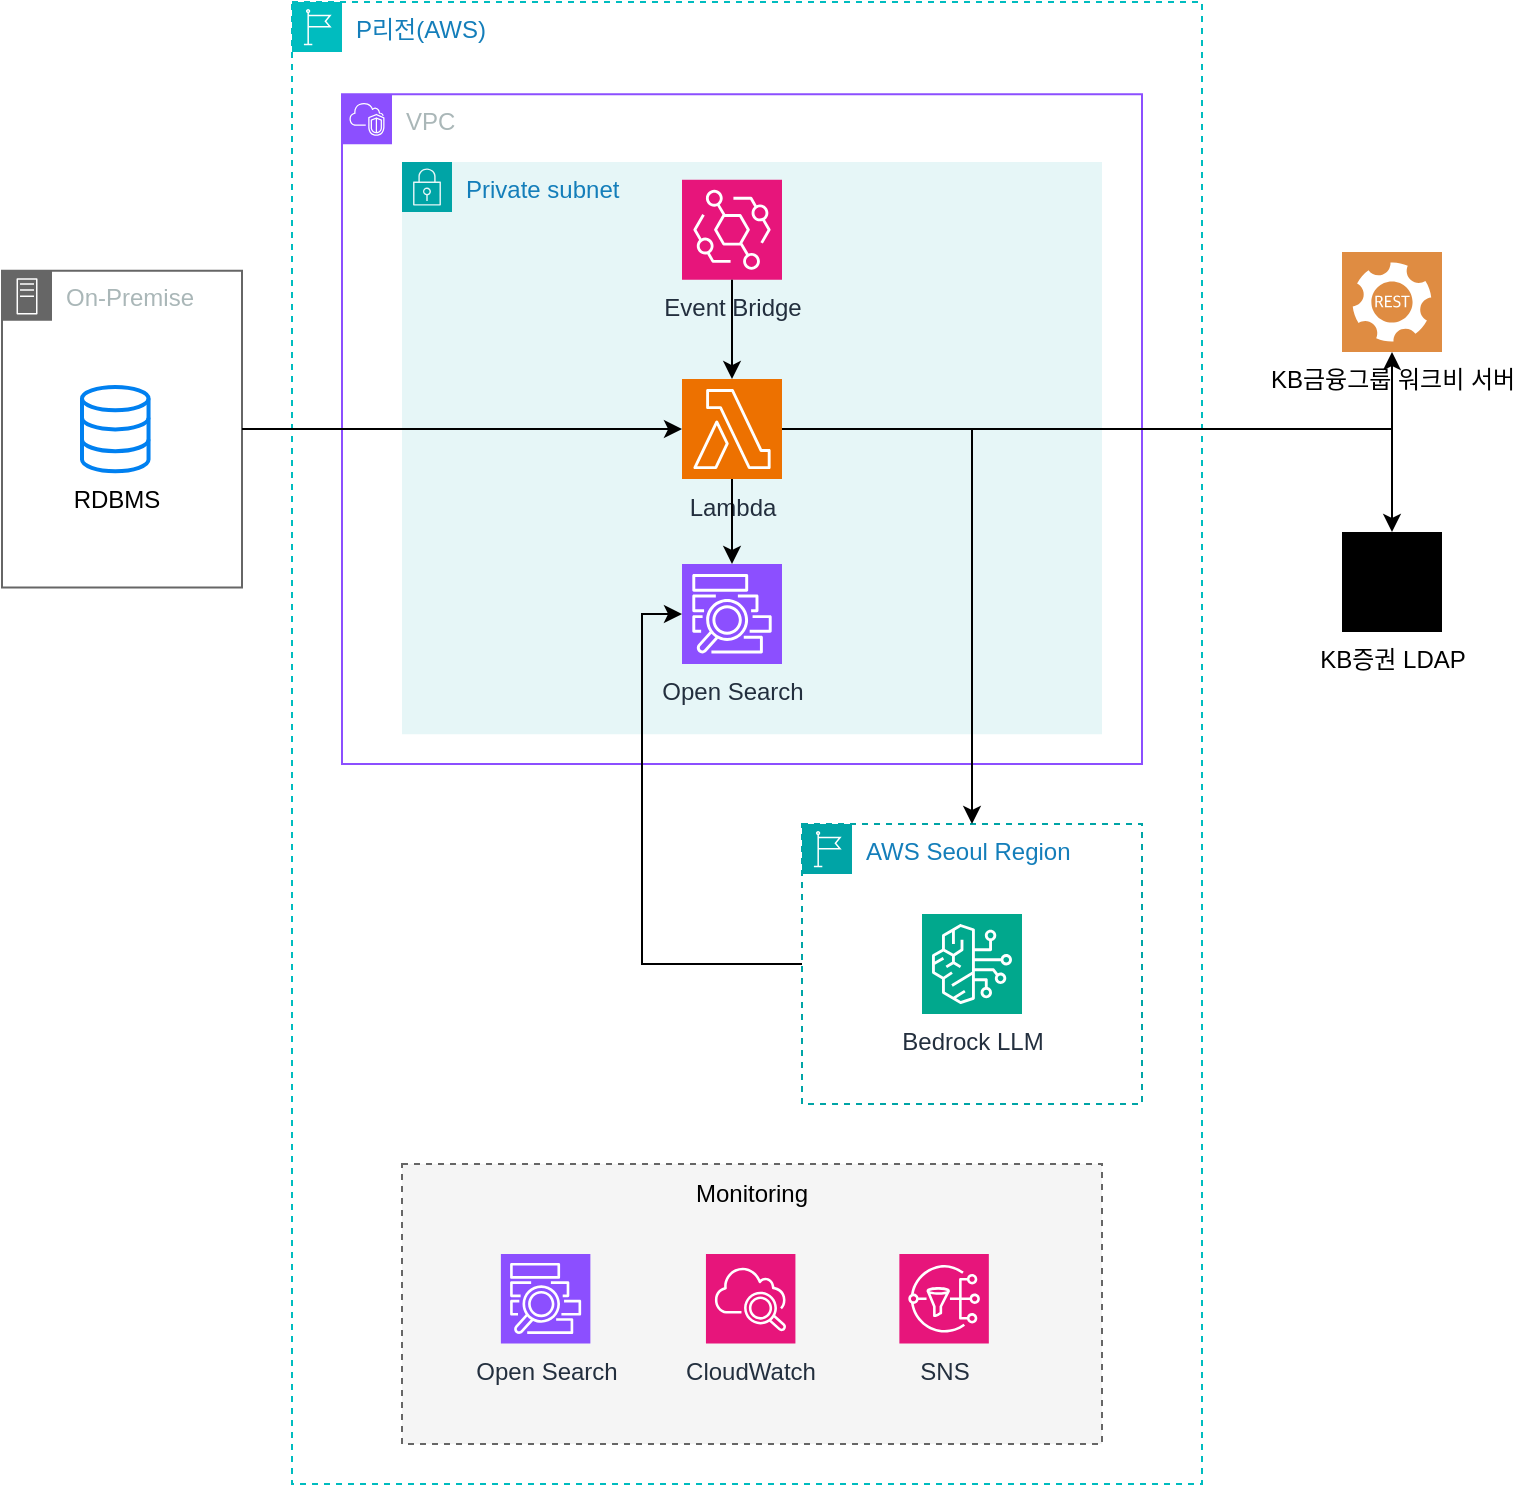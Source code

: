 <mxfile version="26.2.9">
  <diagram name="페이지-1" id="QL2JWf4hhfgYW5G41QL6">
    <mxGraphModel dx="1457" dy="808" grid="1" gridSize="10" guides="1" tooltips="1" connect="1" arrows="1" fold="1" page="1" pageScale="1" pageWidth="1169" pageHeight="827" math="0" shadow="0">
      <root>
        <mxCell id="0" />
        <mxCell id="1" parent="0" />
        <mxCell id="2aZEqWDv9AJl6gd2QVH_-1" value="VPC" style="points=[[0,0],[0.25,0],[0.5,0],[0.75,0],[1,0],[1,0.25],[1,0.5],[1,0.75],[1,1],[0.75,1],[0.5,1],[0.25,1],[0,1],[0,0.75],[0,0.5],[0,0.25]];outlineConnect=0;gradientColor=none;html=1;whiteSpace=wrap;fontSize=12;fontStyle=0;container=1;pointerEvents=0;collapsible=0;recursiveResize=0;shape=mxgraph.aws4.group;grIcon=mxgraph.aws4.group_vpc2;strokeColor=#8C4FFF;fillColor=none;verticalAlign=top;align=left;spacingLeft=30;fontColor=#AAB7B8;dashed=0;" vertex="1" parent="1">
          <mxGeometry x="370" y="145.1" width="400" height="334.9" as="geometry" />
        </mxCell>
        <mxCell id="2aZEqWDv9AJl6gd2QVH_-62" value="Private subnet" style="points=[[0,0],[0.25,0],[0.5,0],[0.75,0],[1,0],[1,0.25],[1,0.5],[1,0.75],[1,1],[0.75,1],[0.5,1],[0.25,1],[0,1],[0,0.75],[0,0.5],[0,0.25]];outlineConnect=0;gradientColor=none;html=1;whiteSpace=wrap;fontSize=12;fontStyle=0;container=0;pointerEvents=0;collapsible=0;recursiveResize=0;shape=mxgraph.aws4.group;grIcon=mxgraph.aws4.group_security_group;grStroke=0;strokeColor=#00A4A6;fillColor=#E6F6F7;verticalAlign=top;align=left;spacingLeft=30;fontColor=#147EBA;dashed=0;" vertex="1" parent="2aZEqWDv9AJl6gd2QVH_-1">
          <mxGeometry x="30" y="33.9" width="350" height="286.1" as="geometry" />
        </mxCell>
        <mxCell id="2aZEqWDv9AJl6gd2QVH_-70" value="Open Search" style="sketch=0;points=[[0,0,0],[0.25,0,0],[0.5,0,0],[0.75,0,0],[1,0,0],[0,1,0],[0.25,1,0],[0.5,1,0],[0.75,1,0],[1,1,0],[0,0.25,0],[0,0.5,0],[0,0.75,0],[1,0.25,0],[1,0.5,0],[1,0.75,0]];outlineConnect=0;fontColor=#232F3E;fillColor=#8C4FFF;strokeColor=#ffffff;dashed=0;verticalLabelPosition=bottom;verticalAlign=top;align=center;html=1;fontSize=12;fontStyle=0;aspect=fixed;shape=mxgraph.aws4.resourceIcon;resIcon=mxgraph.aws4.elasticsearch_service;direction=south;" vertex="1" parent="2aZEqWDv9AJl6gd2QVH_-1">
          <mxGeometry x="170" y="234.9" width="50" height="50" as="geometry" />
        </mxCell>
        <mxCell id="2aZEqWDv9AJl6gd2QVH_-71" value="Lambda" style="sketch=0;points=[[0,0,0],[0.25,0,0],[0.5,0,0],[0.75,0,0],[1,0,0],[0,1,0],[0.25,1,0],[0.5,1,0],[0.75,1,0],[1,1,0],[0,0.25,0],[0,0.5,0],[0,0.75,0],[1,0.25,0],[1,0.5,0],[1,0.75,0]];outlineConnect=0;fontColor=#232F3E;fillColor=#ED7100;strokeColor=#ffffff;dashed=0;verticalLabelPosition=bottom;verticalAlign=top;align=center;html=1;fontSize=12;fontStyle=0;aspect=fixed;shape=mxgraph.aws4.resourceIcon;resIcon=mxgraph.aws4.lambda;" vertex="1" parent="2aZEqWDv9AJl6gd2QVH_-1">
          <mxGeometry x="170" y="142.45" width="50" height="50" as="geometry" />
        </mxCell>
        <mxCell id="2aZEqWDv9AJl6gd2QVH_-107" style="edgeStyle=orthogonalEdgeStyle;rounded=0;orthogonalLoop=1;jettySize=auto;html=1;entryX=0;entryY=0.5;entryDx=0;entryDy=0;entryPerimeter=0;" edge="1" parent="2aZEqWDv9AJl6gd2QVH_-1" source="2aZEqWDv9AJl6gd2QVH_-71" target="2aZEqWDv9AJl6gd2QVH_-70">
          <mxGeometry relative="1" as="geometry" />
        </mxCell>
        <mxCell id="2aZEqWDv9AJl6gd2QVH_-61" value="P리전(AWS)" style="points=[[0,0],[0.25,0],[0.5,0],[0.75,0],[1,0],[1,0.25],[1,0.5],[1,0.75],[1,1],[0.75,1],[0.5,1],[0.25,1],[0,1],[0,0.75],[0,0.5],[0,0.25]];outlineConnect=0;gradientColor=none;html=1;whiteSpace=wrap;fontSize=12;fontStyle=0;container=0;pointerEvents=0;collapsible=0;recursiveResize=0;shape=mxgraph.aws4.group;grIcon=mxgraph.aws4.group_region;strokeColor=#00BCBF;fillColor=none;verticalAlign=top;align=left;spacingLeft=30;fontColor=#147EBA;dashed=1;" vertex="1" parent="1">
          <mxGeometry x="345" y="99" width="455" height="741" as="geometry" />
        </mxCell>
        <mxCell id="2aZEqWDv9AJl6gd2QVH_-68" value="" style="group" vertex="1" connectable="0" parent="1">
          <mxGeometry x="200" y="233.39" width="120" height="158.32" as="geometry" />
        </mxCell>
        <mxCell id="2aZEqWDv9AJl6gd2QVH_-64" value="RDBMS" style="html=1;verticalLabelPosition=bottom;align=center;labelBackgroundColor=#ffffff;verticalAlign=top;strokeWidth=2;strokeColor=#0080F0;shadow=0;dashed=0;shape=mxgraph.ios7.icons.data;aspect=fixed;" vertex="1" parent="2aZEqWDv9AJl6gd2QVH_-68">
          <mxGeometry x="40.0" y="58.107" width="33.272" height="42.105" as="geometry" />
        </mxCell>
        <mxCell id="2aZEqWDv9AJl6gd2QVH_-66" value="On-Premise" style="sketch=0;outlineConnect=0;gradientColor=none;html=1;whiteSpace=wrap;fontSize=12;fontStyle=0;shape=mxgraph.aws4.group;grIcon=mxgraph.aws4.group_on_premise;strokeColor=#666666;fillColor=none;verticalAlign=top;align=left;spacingLeft=30;fontColor=#AAB7B8;dashed=0;" vertex="1" parent="2aZEqWDv9AJl6gd2QVH_-68">
          <mxGeometry width="120" height="158.32" as="geometry" />
        </mxCell>
        <mxCell id="2aZEqWDv9AJl6gd2QVH_-84" value="AWS Seoul Region" style="points=[[0,0],[0.25,0],[0.5,0],[0.75,0],[1,0],[1,0.25],[1,0.5],[1,0.75],[1,1],[0.75,1],[0.5,1],[0.25,1],[0,1],[0,0.75],[0,0.5],[0,0.25]];outlineConnect=0;gradientColor=none;html=1;whiteSpace=wrap;fontSize=12;fontStyle=0;container=1;pointerEvents=0;collapsible=0;recursiveResize=0;shape=mxgraph.aws4.group;grIcon=mxgraph.aws4.group_region;strokeColor=#00A4A6;fillColor=none;verticalAlign=top;align=left;spacingLeft=30;fontColor=#147EBA;dashed=1;" vertex="1" parent="1">
          <mxGeometry x="600" y="510" width="170" height="140" as="geometry" />
        </mxCell>
        <mxCell id="2aZEqWDv9AJl6gd2QVH_-85" value="Bedrock LLM" style="sketch=0;points=[[0,0,0],[0.25,0,0],[0.5,0,0],[0.75,0,0],[1,0,0],[0,1,0],[0.25,1,0],[0.5,1,0],[0.75,1,0],[1,1,0],[0,0.25,0],[0,0.5,0],[0,0.75,0],[1,0.25,0],[1,0.5,0],[1,0.75,0]];outlineConnect=0;fontColor=#232F3E;fillColor=#01A88D;strokeColor=#ffffff;dashed=0;verticalLabelPosition=bottom;verticalAlign=top;align=center;html=1;fontSize=12;fontStyle=0;aspect=fixed;shape=mxgraph.aws4.resourceIcon;resIcon=mxgraph.aws4.bedrock;" vertex="1" parent="2aZEqWDv9AJl6gd2QVH_-84">
          <mxGeometry x="60" y="45" width="50" height="50" as="geometry" />
        </mxCell>
        <mxCell id="2aZEqWDv9AJl6gd2QVH_-93" value="" style="group" vertex="1" connectable="0" parent="1">
          <mxGeometry x="400" y="680" width="350" height="140" as="geometry" />
        </mxCell>
        <mxCell id="2aZEqWDv9AJl6gd2QVH_-89" value="" style="rounded=0;whiteSpace=wrap;html=1;fillColor=#f5f5f5;dashed=1;fontColor=#333333;strokeColor=#666666;" vertex="1" parent="2aZEqWDv9AJl6gd2QVH_-93">
          <mxGeometry width="350.0" height="140" as="geometry" />
        </mxCell>
        <mxCell id="2aZEqWDv9AJl6gd2QVH_-90" value="Monitoring" style="text;html=1;align=center;verticalAlign=middle;whiteSpace=wrap;rounded=0;" vertex="1" parent="2aZEqWDv9AJl6gd2QVH_-93">
          <mxGeometry x="127.915" width="94.17" height="30" as="geometry" />
        </mxCell>
        <mxCell id="2aZEqWDv9AJl6gd2QVH_-91" value="Open Search" style="sketch=0;points=[[0,0,0],[0.25,0,0],[0.5,0,0],[0.75,0,0],[1,0,0],[0,1,0],[0.25,1,0],[0.5,1,0],[0.75,1,0],[1,1,0],[0,0.25,0],[0,0.5,0],[0,0.75,0],[1,0.25,0],[1,0.5,0],[1,0.75,0]];outlineConnect=0;fontColor=#232F3E;fillColor=#8C4FFF;strokeColor=#ffffff;dashed=0;verticalLabelPosition=bottom;verticalAlign=top;align=center;html=1;fontSize=12;fontStyle=0;aspect=fixed;shape=mxgraph.aws4.resourceIcon;resIcon=mxgraph.aws4.elasticsearch_service;direction=south;" vertex="1" parent="2aZEqWDv9AJl6gd2QVH_-93">
          <mxGeometry x="49.439" y="45" width="44.737" height="44.737" as="geometry" />
        </mxCell>
        <mxCell id="2aZEqWDv9AJl6gd2QVH_-92" value="CloudWatch" style="sketch=0;points=[[0,0,0],[0.25,0,0],[0.5,0,0],[0.75,0,0],[1,0,0],[0,1,0],[0.25,1,0],[0.5,1,0],[0.75,1,0],[1,1,0],[0,0.25,0],[0,0.5,0],[0,0.75,0],[1,0.25,0],[1,0.5,0],[1,0.75,0]];points=[[0,0,0],[0.25,0,0],[0.5,0,0],[0.75,0,0],[1,0,0],[0,1,0],[0.25,1,0],[0.5,1,0],[0.75,1,0],[1,1,0],[0,0.25,0],[0,0.5,0],[0,0.75,0],[1,0.25,0],[1,0.5,0],[1,0.75,0]];outlineConnect=0;fontColor=#232F3E;fillColor=#E7157B;strokeColor=#ffffff;dashed=0;verticalLabelPosition=bottom;verticalAlign=top;align=center;html=1;fontSize=12;fontStyle=0;aspect=fixed;shape=mxgraph.aws4.resourceIcon;resIcon=mxgraph.aws4.cloudwatch_2;" vertex="1" parent="2aZEqWDv9AJl6gd2QVH_-93">
          <mxGeometry x="151.975" y="45" width="44.737" height="44.737" as="geometry" />
        </mxCell>
        <mxCell id="2aZEqWDv9AJl6gd2QVH_-99" value="SNS" style="sketch=0;points=[[0,0,0],[0.25,0,0],[0.5,0,0],[0.75,0,0],[1,0,0],[0,1,0],[0.25,1,0],[0.5,1,0],[0.75,1,0],[1,1,0],[0,0.25,0],[0,0.5,0],[0,0.75,0],[1,0.25,0],[1,0.5,0],[1,0.75,0]];outlineConnect=0;fontColor=#232F3E;fillColor=#E7157B;strokeColor=#ffffff;dashed=0;verticalLabelPosition=bottom;verticalAlign=top;align=center;html=1;fontSize=12;fontStyle=0;aspect=fixed;shape=mxgraph.aws4.resourceIcon;resIcon=mxgraph.aws4.sns;" vertex="1" parent="2aZEqWDv9AJl6gd2QVH_-93">
          <mxGeometry x="248.684" y="45" width="44.737" height="44.737" as="geometry" />
        </mxCell>
        <mxCell id="2aZEqWDv9AJl6gd2QVH_-96" value="Event Bridge" style="sketch=0;points=[[0,0,0],[0.25,0,0],[0.5,0,0],[0.75,0,0],[1,0,0],[0,1,0],[0.25,1,0],[0.5,1,0],[0.75,1,0],[1,1,0],[0,0.25,0],[0,0.5,0],[0,0.75,0],[1,0.25,0],[1,0.5,0],[1,0.75,0]];outlineConnect=0;fontColor=#232F3E;fillColor=#E7157B;strokeColor=#ffffff;dashed=0;verticalLabelPosition=bottom;verticalAlign=top;align=center;html=1;fontSize=12;fontStyle=0;aspect=fixed;shape=mxgraph.aws4.resourceIcon;resIcon=mxgraph.aws4.eventbridge;" vertex="1" parent="1">
          <mxGeometry x="540" y="187.89" width="50" height="50" as="geometry" />
        </mxCell>
        <mxCell id="2aZEqWDv9AJl6gd2QVH_-100" value="KB증권 LDAP" style="sketch=0;verticalLabelPosition=bottom;sketch=0;aspect=fixed;html=1;verticalAlign=top;strokeColor=none;fillColor=#000000;align=center;outlineConnect=0;pointerEvents=1;shape=mxgraph.citrix2.ldap;" vertex="1" parent="1">
          <mxGeometry x="870" y="364" width="50" height="50" as="geometry" />
        </mxCell>
        <mxCell id="2aZEqWDv9AJl6gd2QVH_-101" value="KB금융그룹 워크비 서버" style="sketch=0;pointerEvents=1;shadow=0;dashed=0;html=1;strokeColor=none;fillColor=#DF8C42;labelPosition=center;verticalLabelPosition=bottom;verticalAlign=top;align=center;outlineConnect=0;shape=mxgraph.veeam2.restful_api;" vertex="1" parent="1">
          <mxGeometry x="870" y="224" width="50" height="50" as="geometry" />
        </mxCell>
        <mxCell id="2aZEqWDv9AJl6gd2QVH_-106" style="edgeStyle=orthogonalEdgeStyle;rounded=0;orthogonalLoop=1;jettySize=auto;html=1;entryX=0.5;entryY=0;entryDx=0;entryDy=0;entryPerimeter=0;" edge="1" parent="1" source="2aZEqWDv9AJl6gd2QVH_-96" target="2aZEqWDv9AJl6gd2QVH_-71">
          <mxGeometry relative="1" as="geometry" />
        </mxCell>
        <mxCell id="2aZEqWDv9AJl6gd2QVH_-108" style="edgeStyle=orthogonalEdgeStyle;rounded=0;orthogonalLoop=1;jettySize=auto;html=1;entryX=0.5;entryY=0;entryDx=0;entryDy=0;" edge="1" parent="1" source="2aZEqWDv9AJl6gd2QVH_-71" target="2aZEqWDv9AJl6gd2QVH_-84">
          <mxGeometry relative="1" as="geometry" />
        </mxCell>
        <mxCell id="2aZEqWDv9AJl6gd2QVH_-109" style="edgeStyle=orthogonalEdgeStyle;rounded=0;orthogonalLoop=1;jettySize=auto;html=1;entryX=0.5;entryY=1;entryDx=0;entryDy=0;entryPerimeter=0;" edge="1" parent="1" source="2aZEqWDv9AJl6gd2QVH_-84" target="2aZEqWDv9AJl6gd2QVH_-70">
          <mxGeometry relative="1" as="geometry" />
        </mxCell>
        <mxCell id="2aZEqWDv9AJl6gd2QVH_-112" style="edgeStyle=orthogonalEdgeStyle;rounded=0;orthogonalLoop=1;jettySize=auto;html=1;entryX=0;entryY=0.5;entryDx=0;entryDy=0;entryPerimeter=0;" edge="1" parent="1" source="2aZEqWDv9AJl6gd2QVH_-66" target="2aZEqWDv9AJl6gd2QVH_-71">
          <mxGeometry relative="1" as="geometry" />
        </mxCell>
        <mxCell id="2aZEqWDv9AJl6gd2QVH_-114" style="edgeStyle=orthogonalEdgeStyle;rounded=0;orthogonalLoop=1;jettySize=auto;html=1;" edge="1" parent="1" source="2aZEqWDv9AJl6gd2QVH_-71" target="2aZEqWDv9AJl6gd2QVH_-101">
          <mxGeometry relative="1" as="geometry" />
        </mxCell>
        <mxCell id="2aZEqWDv9AJl6gd2QVH_-119" style="edgeStyle=orthogonalEdgeStyle;rounded=0;orthogonalLoop=1;jettySize=auto;html=1;" edge="1" parent="1" source="2aZEqWDv9AJl6gd2QVH_-71" target="2aZEqWDv9AJl6gd2QVH_-100">
          <mxGeometry relative="1" as="geometry" />
        </mxCell>
      </root>
    </mxGraphModel>
  </diagram>
</mxfile>
